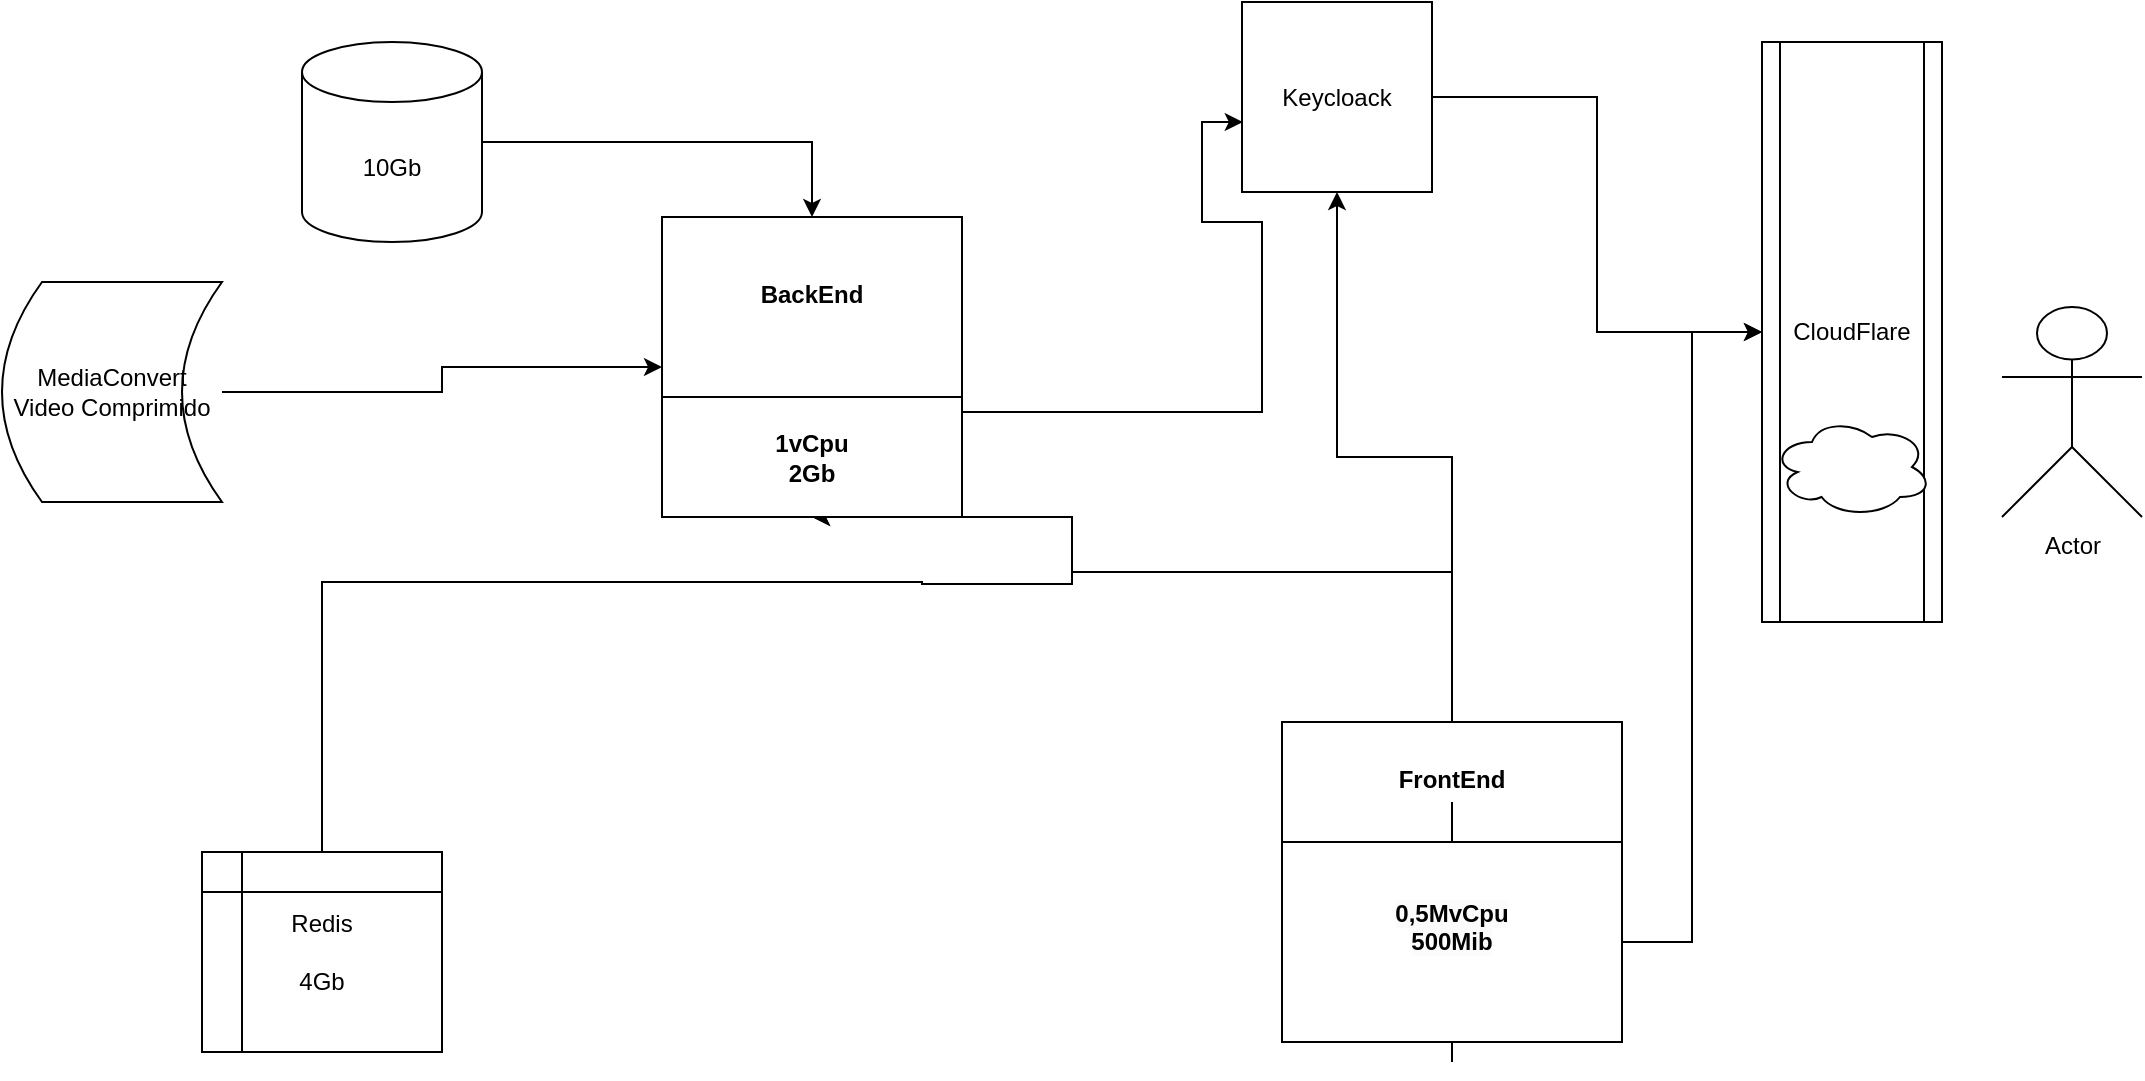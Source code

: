 <mxfile version="24.6.4" type="github">
  <diagram name="Page-1" id="edf60f1a-56cd-e834-aa8a-f176f3a09ee4">
    <mxGraphModel dx="1050" dy="522" grid="1" gridSize="10" guides="1" tooltips="1" connect="1" arrows="1" fold="1" page="1" pageScale="1" pageWidth="1100" pageHeight="850" background="none" math="0" shadow="0">
      <root>
        <mxCell id="0" />
        <mxCell id="1" parent="0" />
        <mxCell id="tx54o4nxtn3HcJFUPrep-18" style="edgeStyle=orthogonalEdgeStyle;rounded=0;orthogonalLoop=1;jettySize=auto;html=1;entryX=0;entryY=0.5;entryDx=0;entryDy=0;" edge="1" parent="1" source="tx54o4nxtn3HcJFUPrep-2" target="tx54o4nxtn3HcJFUPrep-6">
          <mxGeometry relative="1" as="geometry" />
        </mxCell>
        <mxCell id="tx54o4nxtn3HcJFUPrep-2" value="MediaConvert&lt;br&gt;Video Comprimido" style="whiteSpace=wrap;html=1;aspect=fixed;shape=dataStorage;fixedSize=1;" vertex="1" parent="1">
          <mxGeometry y="140" width="110" height="110" as="geometry" />
        </mxCell>
        <mxCell id="tx54o4nxtn3HcJFUPrep-15" style="edgeStyle=orthogonalEdgeStyle;rounded=0;orthogonalLoop=1;jettySize=auto;html=1;entryX=0.5;entryY=0;entryDx=0;entryDy=0;" edge="1" parent="1" source="tx54o4nxtn3HcJFUPrep-3" target="tx54o4nxtn3HcJFUPrep-6">
          <mxGeometry relative="1" as="geometry" />
        </mxCell>
        <mxCell id="tx54o4nxtn3HcJFUPrep-3" value="10Gb" style="shape=cylinder3;whiteSpace=wrap;html=1;boundedLbl=1;backgroundOutline=1;size=15;" vertex="1" parent="1">
          <mxGeometry x="150" y="20" width="90" height="100" as="geometry" />
        </mxCell>
        <mxCell id="tx54o4nxtn3HcJFUPrep-16" style="edgeStyle=orthogonalEdgeStyle;rounded=0;orthogonalLoop=1;jettySize=auto;html=1;entryX=0.5;entryY=1;entryDx=0;entryDy=0;exitX=0.5;exitY=1;exitDx=0;exitDy=0;" edge="1" parent="1" source="tx54o4nxtn3HcJFUPrep-5" target="tx54o4nxtn3HcJFUPrep-6">
          <mxGeometry relative="1" as="geometry">
            <mxPoint x="570" y="320" as="targetPoint" />
            <Array as="points">
              <mxPoint x="535" y="285" />
            </Array>
          </mxGeometry>
        </mxCell>
        <mxCell id="tx54o4nxtn3HcJFUPrep-17" style="edgeStyle=orthogonalEdgeStyle;rounded=0;orthogonalLoop=1;jettySize=auto;html=1;entryX=0.5;entryY=1;entryDx=0;entryDy=0;" edge="1" parent="1" source="tx54o4nxtn3HcJFUPrep-4" target="tx54o4nxtn3HcJFUPrep-9">
          <mxGeometry relative="1" as="geometry">
            <mxPoint x="540" y="290" as="targetPoint" />
            <Array as="points">
              <mxPoint x="460" y="290" />
              <mxPoint x="460" y="291" />
              <mxPoint x="535" y="291" />
            </Array>
          </mxGeometry>
        </mxCell>
        <mxCell id="tx54o4nxtn3HcJFUPrep-4" value="Redis&lt;br&gt;&lt;br&gt;4Gb" style="shape=internalStorage;whiteSpace=wrap;html=1;backgroundOutline=1;" vertex="1" parent="1">
          <mxGeometry x="100" y="425" width="120" height="100" as="geometry" />
        </mxCell>
        <mxCell id="tx54o4nxtn3HcJFUPrep-21" style="edgeStyle=orthogonalEdgeStyle;rounded=0;orthogonalLoop=1;jettySize=auto;html=1;" edge="1" parent="1" source="tx54o4nxtn3HcJFUPrep-5" target="tx54o4nxtn3HcJFUPrep-19">
          <mxGeometry relative="1" as="geometry" />
        </mxCell>
        <mxCell id="tx54o4nxtn3HcJFUPrep-5" value="FrontEnd&#xa;" style="swimlane;startSize=70;" vertex="1" parent="1">
          <mxGeometry x="640" y="360" width="170" height="150" as="geometry">
            <mxRectangle x="250" y="360" width="50" height="90" as="alternateBounds" />
          </mxGeometry>
        </mxCell>
        <mxCell id="tx54o4nxtn3HcJFUPrep-14" style="edgeStyle=orthogonalEdgeStyle;rounded=0;orthogonalLoop=1;jettySize=auto;html=1;exitX=0.5;exitY=0;exitDx=0;exitDy=0;" edge="1" parent="tx54o4nxtn3HcJFUPrep-5" source="tx54o4nxtn3HcJFUPrep-11" target="tx54o4nxtn3HcJFUPrep-5">
          <mxGeometry relative="1" as="geometry" />
        </mxCell>
        <mxCell id="tx54o4nxtn3HcJFUPrep-11" value="&#xa;&lt;span style=&quot;color: rgb(0, 0, 0); font-family: Helvetica; font-size: 12px; font-style: normal; font-variant-ligatures: normal; font-variant-caps: normal; font-weight: 700; letter-spacing: normal; orphans: 2; text-align: center; text-indent: 0px; text-transform: none; widows: 2; word-spacing: 0px; -webkit-text-stroke-width: 0px; white-space: nowrap; background-color: rgb(251, 251, 251); text-decoration-thickness: initial; text-decoration-style: initial; text-decoration-color: initial; display: inline !important; float: none;&quot;&gt;0,5MvCpu&lt;/span&gt;&lt;br style=&quot;forced-color-adjust: none; padding: 0px; margin: 0px; color: rgb(0, 0, 0); font-family: Helvetica; font-size: 12px; font-style: normal; font-variant-ligatures: normal; font-variant-caps: normal; font-weight: 700; letter-spacing: normal; orphans: 2; text-align: center; text-indent: 0px; text-transform: none; widows: 2; word-spacing: 0px; -webkit-text-stroke-width: 0px; white-space: nowrap; background-color: rgb(251, 251, 251); text-decoration-thickness: initial; text-decoration-style: initial; text-decoration-color: initial;&quot;&gt;&lt;span style=&quot;color: rgb(0, 0, 0); font-family: Helvetica; font-size: 12px; font-style: normal; font-variant-ligatures: normal; font-variant-caps: normal; font-weight: 700; letter-spacing: normal; orphans: 2; text-align: center; text-indent: 0px; text-transform: none; widows: 2; word-spacing: 0px; -webkit-text-stroke-width: 0px; white-space: nowrap; background-color: rgb(251, 251, 251); text-decoration-thickness: initial; text-decoration-style: initial; text-decoration-color: initial; display: inline !important; float: none;&quot;&gt;500Mib&lt;/span&gt;&#xa;&#xa;" style="whiteSpace=wrap;html=1;" vertex="1" parent="tx54o4nxtn3HcJFUPrep-5">
          <mxGeometry y="60" width="170" height="100" as="geometry" />
        </mxCell>
        <mxCell id="tx54o4nxtn3HcJFUPrep-6" value="BackEnd&#xa;" style="swimlane;startSize=90;" vertex="1" parent="1">
          <mxGeometry x="330" y="107.5" width="150" height="150" as="geometry" />
        </mxCell>
        <mxCell id="tx54o4nxtn3HcJFUPrep-9" value="&lt;span style=&quot;font-weight: 700; text-wrap: nowrap;&quot;&gt;1vCpu&lt;/span&gt;&lt;br style=&quot;padding: 0px; margin: 0px; font-weight: 700; text-wrap: nowrap;&quot;&gt;&lt;span style=&quot;font-weight: 700; text-wrap: nowrap;&quot;&gt;2Gb&lt;/span&gt;" style="whiteSpace=wrap;html=1;" vertex="1" parent="tx54o4nxtn3HcJFUPrep-6">
          <mxGeometry y="90" width="150" height="60" as="geometry" />
        </mxCell>
        <mxCell id="tx54o4nxtn3HcJFUPrep-33" style="edgeStyle=orthogonalEdgeStyle;rounded=0;orthogonalLoop=1;jettySize=auto;html=1;" edge="1" parent="1" source="tx54o4nxtn3HcJFUPrep-19" target="tx54o4nxtn3HcJFUPrep-32">
          <mxGeometry relative="1" as="geometry" />
        </mxCell>
        <mxCell id="tx54o4nxtn3HcJFUPrep-19" value="Keycloack" style="whiteSpace=wrap;html=1;aspect=fixed;" vertex="1" parent="1">
          <mxGeometry x="620" width="95" height="95" as="geometry" />
        </mxCell>
        <mxCell id="tx54o4nxtn3HcJFUPrep-20" style="edgeStyle=orthogonalEdgeStyle;rounded=0;orthogonalLoop=1;jettySize=auto;html=1;entryX=0.004;entryY=0.632;entryDx=0;entryDy=0;entryPerimeter=0;" edge="1" parent="1" source="tx54o4nxtn3HcJFUPrep-6" target="tx54o4nxtn3HcJFUPrep-19">
          <mxGeometry relative="1" as="geometry">
            <Array as="points">
              <mxPoint x="630" y="205" />
              <mxPoint x="630" y="110" />
              <mxPoint x="600" y="110" />
              <mxPoint x="600" y="60" />
            </Array>
          </mxGeometry>
        </mxCell>
        <mxCell id="tx54o4nxtn3HcJFUPrep-22" value="Actor" style="shape=umlActor;verticalLabelPosition=bottom;verticalAlign=top;html=1;outlineConnect=0;" vertex="1" parent="1">
          <mxGeometry x="1000" y="152.5" width="70" height="105" as="geometry" />
        </mxCell>
        <mxCell id="tx54o4nxtn3HcJFUPrep-32" value="CloudFlare" style="shape=process;whiteSpace=wrap;html=1;backgroundOutline=1;" vertex="1" parent="1">
          <mxGeometry x="880" y="20" width="90" height="290" as="geometry" />
        </mxCell>
        <mxCell id="tx54o4nxtn3HcJFUPrep-34" style="edgeStyle=orthogonalEdgeStyle;rounded=0;orthogonalLoop=1;jettySize=auto;html=1;entryX=0;entryY=0.5;entryDx=0;entryDy=0;" edge="1" parent="1" source="tx54o4nxtn3HcJFUPrep-11" target="tx54o4nxtn3HcJFUPrep-32">
          <mxGeometry relative="1" as="geometry" />
        </mxCell>
        <mxCell id="tx54o4nxtn3HcJFUPrep-35" value="" style="ellipse;shape=cloud;whiteSpace=wrap;html=1;" vertex="1" parent="1">
          <mxGeometry x="885" y="207.5" width="80" height="50" as="geometry" />
        </mxCell>
      </root>
    </mxGraphModel>
  </diagram>
</mxfile>

